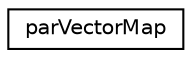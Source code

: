digraph "Graphical Class Hierarchy"
{
  edge [fontname="Helvetica",fontsize="10",labelfontname="Helvetica",labelfontsize="10"];
  node [fontname="Helvetica",fontsize="10",shape=record];
  rankdir="LR";
  Node1 [label="parVectorMap",height=0.2,width=0.4,color="black", fillcolor="white", style="filled",URL="$structparVectorMap.html"];
}

